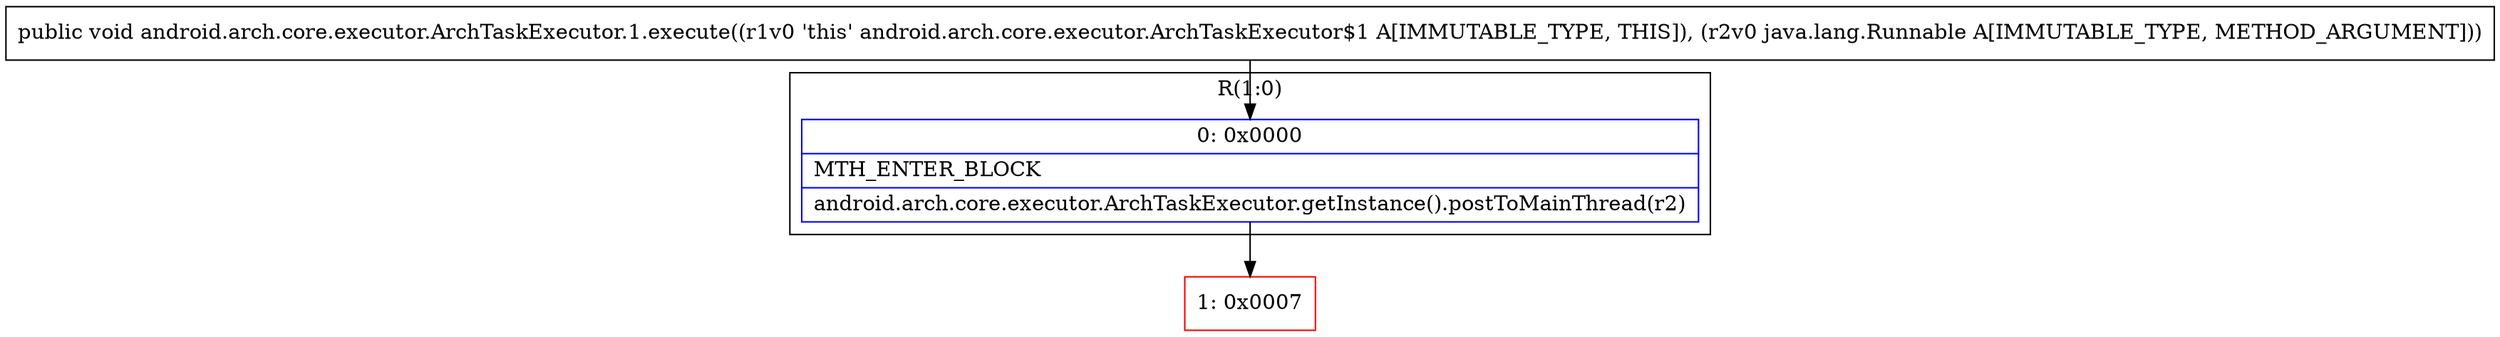 digraph "CFG forandroid.arch.core.executor.ArchTaskExecutor.1.execute(Ljava\/lang\/Runnable;)V" {
subgraph cluster_Region_1724651674 {
label = "R(1:0)";
node [shape=record,color=blue];
Node_0 [shape=record,label="{0\:\ 0x0000|MTH_ENTER_BLOCK\l|android.arch.core.executor.ArchTaskExecutor.getInstance().postToMainThread(r2)\l}"];
}
Node_1 [shape=record,color=red,label="{1\:\ 0x0007}"];
MethodNode[shape=record,label="{public void android.arch.core.executor.ArchTaskExecutor.1.execute((r1v0 'this' android.arch.core.executor.ArchTaskExecutor$1 A[IMMUTABLE_TYPE, THIS]), (r2v0 java.lang.Runnable A[IMMUTABLE_TYPE, METHOD_ARGUMENT])) }"];
MethodNode -> Node_0;
Node_0 -> Node_1;
}

